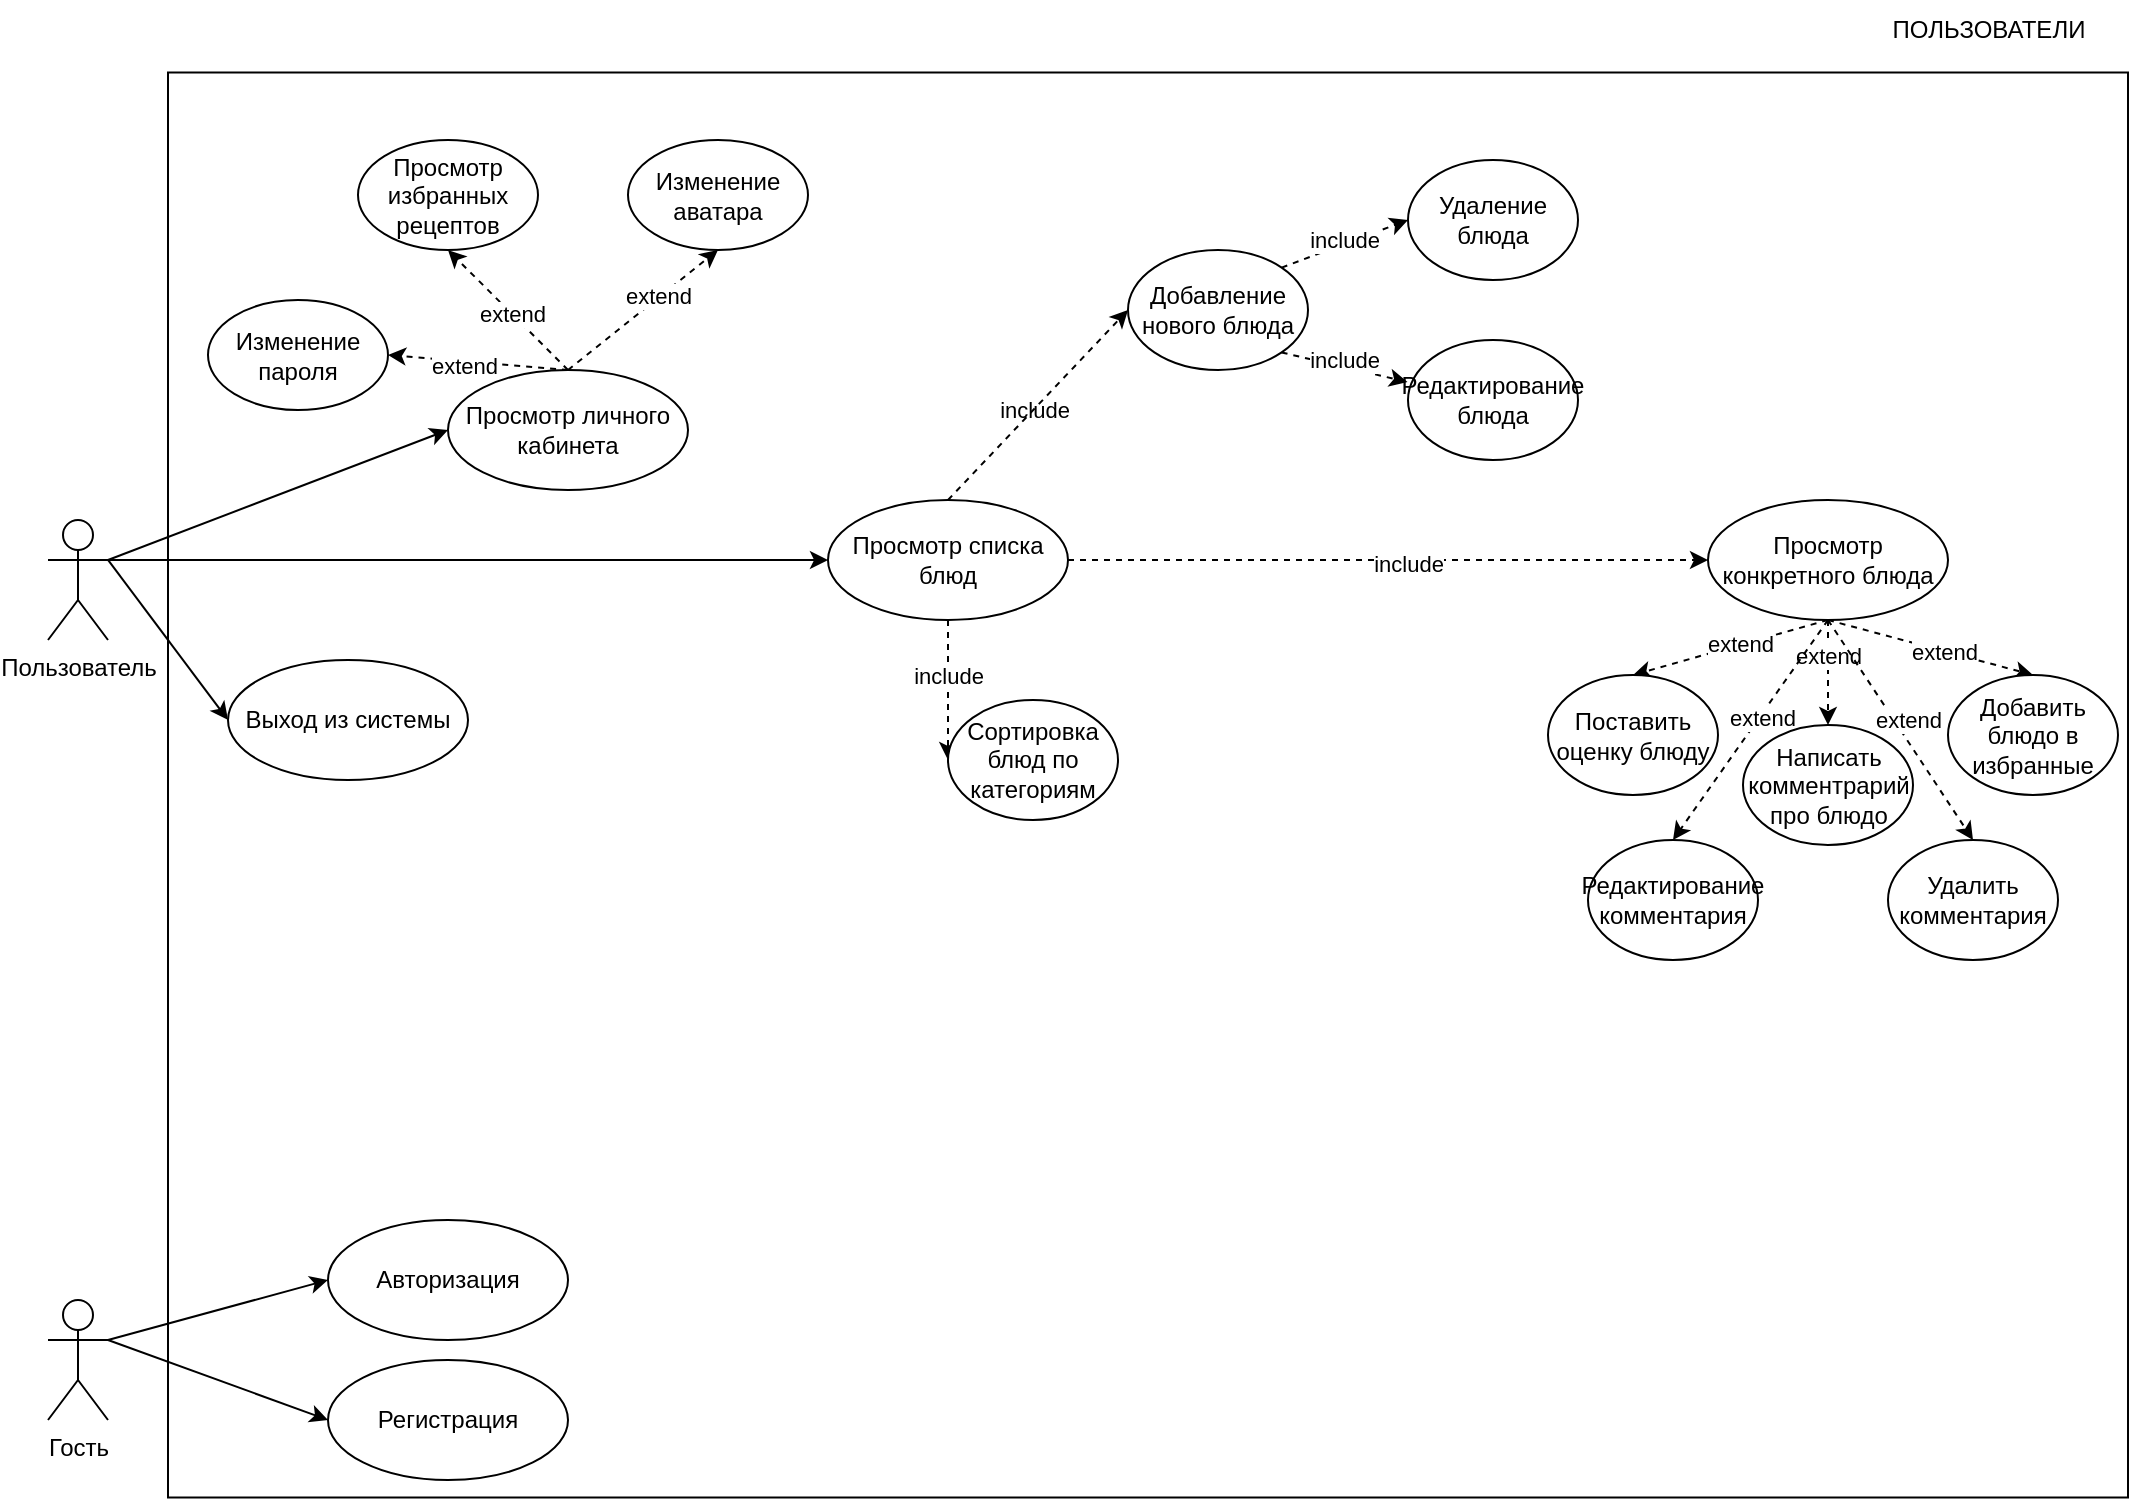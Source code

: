 <mxfile version="27.0.9" pages="2">
  <diagram name="Прецеденты пользователя" id="re1nRxP90rJ7u1Y5CQ_o">
    <mxGraphModel dx="2505" dy="999" grid="1" gridSize="10" guides="1" tooltips="1" connect="1" arrows="1" fold="1" page="1" pageScale="1" pageWidth="827" pageHeight="1169" math="0" shadow="0">
      <root>
        <mxCell id="0" />
        <mxCell id="1" parent="0" />
        <mxCell id="fDRmnm-y9Q6zeyKBA0U0-66" value="" style="rounded=0;whiteSpace=wrap;html=1;" parent="1" vertex="1">
          <mxGeometry x="-10" y="406.25" width="980" height="712.5" as="geometry" />
        </mxCell>
        <mxCell id="fDRmnm-y9Q6zeyKBA0U0-10" style="rounded=0;orthogonalLoop=1;jettySize=auto;html=1;exitX=1;exitY=0.333;exitDx=0;exitDy=0;exitPerimeter=0;entryX=0;entryY=0.5;entryDx=0;entryDy=0;" parent="1" source="fDRmnm-y9Q6zeyKBA0U0-3" target="fDRmnm-y9Q6zeyKBA0U0-9" edge="1">
          <mxGeometry relative="1" as="geometry" />
        </mxCell>
        <mxCell id="fDRmnm-y9Q6zeyKBA0U0-12" style="rounded=0;orthogonalLoop=1;jettySize=auto;html=1;exitX=1;exitY=0.333;exitDx=0;exitDy=0;exitPerimeter=0;entryX=0;entryY=0.5;entryDx=0;entryDy=0;" parent="1" source="fDRmnm-y9Q6zeyKBA0U0-3" target="fDRmnm-y9Q6zeyKBA0U0-11" edge="1">
          <mxGeometry relative="1" as="geometry" />
        </mxCell>
        <mxCell id="fDRmnm-y9Q6zeyKBA0U0-42" style="rounded=0;orthogonalLoop=1;jettySize=auto;html=1;exitX=1;exitY=0.333;exitDx=0;exitDy=0;exitPerimeter=0;entryX=0;entryY=0.5;entryDx=0;entryDy=0;" parent="1" source="fDRmnm-y9Q6zeyKBA0U0-3" target="fDRmnm-y9Q6zeyKBA0U0-41" edge="1">
          <mxGeometry relative="1" as="geometry" />
        </mxCell>
        <mxCell id="fDRmnm-y9Q6zeyKBA0U0-3" value="Пользователь" style="shape=umlActor;verticalLabelPosition=bottom;verticalAlign=top;html=1;outlineConnect=0;" parent="1" vertex="1">
          <mxGeometry x="-70" y="630" width="30" height="60" as="geometry" />
        </mxCell>
        <mxCell id="fDRmnm-y9Q6zeyKBA0U0-6" style="rounded=0;orthogonalLoop=1;jettySize=auto;html=1;exitX=1;exitY=0.333;exitDx=0;exitDy=0;exitPerimeter=0;entryX=0;entryY=0.5;entryDx=0;entryDy=0;" parent="1" source="fDRmnm-y9Q6zeyKBA0U0-4" target="fDRmnm-y9Q6zeyKBA0U0-5" edge="1">
          <mxGeometry relative="1" as="geometry" />
        </mxCell>
        <mxCell id="fDRmnm-y9Q6zeyKBA0U0-8" style="rounded=0;orthogonalLoop=1;jettySize=auto;html=1;exitX=1;exitY=0.333;exitDx=0;exitDy=0;exitPerimeter=0;entryX=0;entryY=0.5;entryDx=0;entryDy=0;" parent="1" source="fDRmnm-y9Q6zeyKBA0U0-4" target="fDRmnm-y9Q6zeyKBA0U0-7" edge="1">
          <mxGeometry relative="1" as="geometry" />
        </mxCell>
        <mxCell id="fDRmnm-y9Q6zeyKBA0U0-4" value="Гость" style="shape=umlActor;verticalLabelPosition=bottom;verticalAlign=top;html=1;outlineConnect=0;" parent="1" vertex="1">
          <mxGeometry x="-70" y="1020" width="30" height="60" as="geometry" />
        </mxCell>
        <mxCell id="fDRmnm-y9Q6zeyKBA0U0-5" value="Авторизация" style="ellipse;whiteSpace=wrap;html=1;" parent="1" vertex="1">
          <mxGeometry x="70" y="980" width="120" height="60" as="geometry" />
        </mxCell>
        <mxCell id="fDRmnm-y9Q6zeyKBA0U0-7" value="Регистрация" style="ellipse;whiteSpace=wrap;html=1;" parent="1" vertex="1">
          <mxGeometry x="70" y="1050" width="120" height="60" as="geometry" />
        </mxCell>
        <mxCell id="fDRmnm-y9Q6zeyKBA0U0-9" value="Выход из системы" style="ellipse;whiteSpace=wrap;html=1;" parent="1" vertex="1">
          <mxGeometry x="20" y="700" width="120" height="60" as="geometry" />
        </mxCell>
        <mxCell id="fDRmnm-y9Q6zeyKBA0U0-31" style="rounded=0;orthogonalLoop=1;jettySize=auto;html=1;exitX=1;exitY=0.5;exitDx=0;exitDy=0;entryX=0;entryY=0.5;entryDx=0;entryDy=0;dashed=1;" parent="1" source="fDRmnm-y9Q6zeyKBA0U0-11" target="fDRmnm-y9Q6zeyKBA0U0-30" edge="1">
          <mxGeometry relative="1" as="geometry" />
        </mxCell>
        <mxCell id="fDRmnm-y9Q6zeyKBA0U0-40" style="rounded=0;orthogonalLoop=1;jettySize=auto;html=1;exitX=0.5;exitY=1;exitDx=0;exitDy=0;entryX=0;entryY=0.5;entryDx=0;entryDy=0;dashed=1;" parent="1" source="fDRmnm-y9Q6zeyKBA0U0-11" target="fDRmnm-y9Q6zeyKBA0U0-13" edge="1">
          <mxGeometry relative="1" as="geometry" />
        </mxCell>
        <mxCell id="fDRmnm-y9Q6zeyKBA0U0-55" value="include" style="edgeLabel;html=1;align=center;verticalAlign=middle;resizable=0;points=[];" parent="fDRmnm-y9Q6zeyKBA0U0-40" vertex="1" connectable="0">
          <mxGeometry x="0.311" y="3" relative="1" as="geometry">
            <mxPoint x="40" y="-151" as="offset" />
          </mxGeometry>
        </mxCell>
        <mxCell id="wbGmx0aWZ7Rfm-OfUMff-2" style="rounded=0;orthogonalLoop=1;jettySize=auto;html=1;exitX=0.5;exitY=0;exitDx=0;exitDy=0;entryX=0;entryY=0.5;entryDx=0;entryDy=0;dashed=1;" edge="1" parent="1" source="fDRmnm-y9Q6zeyKBA0U0-11" target="wbGmx0aWZ7Rfm-OfUMff-1">
          <mxGeometry relative="1" as="geometry" />
        </mxCell>
        <mxCell id="fDRmnm-y9Q6zeyKBA0U0-11" value="Просмотр списка блюд" style="ellipse;whiteSpace=wrap;html=1;" parent="1" vertex="1">
          <mxGeometry x="320" y="620" width="120" height="60" as="geometry" />
        </mxCell>
        <mxCell id="fDRmnm-y9Q6zeyKBA0U0-13" value="Сортировка блюд по категориям" style="ellipse;whiteSpace=wrap;html=1;" parent="1" vertex="1">
          <mxGeometry x="380" y="720" width="85" height="60" as="geometry" />
        </mxCell>
        <mxCell id="fDRmnm-y9Q6zeyKBA0U0-37" style="rounded=0;orthogonalLoop=1;jettySize=auto;html=1;exitX=0.5;exitY=1;exitDx=0;exitDy=0;entryX=0.5;entryY=0;entryDx=0;entryDy=0;dashed=1;" parent="1" source="fDRmnm-y9Q6zeyKBA0U0-30" target="fDRmnm-y9Q6zeyKBA0U0-33" edge="1">
          <mxGeometry relative="1" as="geometry" />
        </mxCell>
        <mxCell id="fDRmnm-y9Q6zeyKBA0U0-60" value="extend" style="edgeLabel;html=1;align=center;verticalAlign=middle;resizable=0;points=[];" parent="fDRmnm-y9Q6zeyKBA0U0-37" vertex="1" connectable="0">
          <mxGeometry x="-0.081" y="-1" relative="1" as="geometry">
            <mxPoint x="1" as="offset" />
          </mxGeometry>
        </mxCell>
        <mxCell id="fDRmnm-y9Q6zeyKBA0U0-38" style="rounded=0;orthogonalLoop=1;jettySize=auto;html=1;exitX=0.5;exitY=1;exitDx=0;exitDy=0;entryX=0.5;entryY=0;entryDx=0;entryDy=0;dashed=1;" parent="1" source="fDRmnm-y9Q6zeyKBA0U0-30" target="fDRmnm-y9Q6zeyKBA0U0-34" edge="1">
          <mxGeometry relative="1" as="geometry" />
        </mxCell>
        <mxCell id="fDRmnm-y9Q6zeyKBA0U0-61" value="extend" style="edgeLabel;html=1;align=center;verticalAlign=middle;resizable=0;points=[];" parent="fDRmnm-y9Q6zeyKBA0U0-38" vertex="1" connectable="0">
          <mxGeometry x="-0.314" relative="1" as="geometry">
            <mxPoint as="offset" />
          </mxGeometry>
        </mxCell>
        <mxCell id="fDRmnm-y9Q6zeyKBA0U0-39" style="rounded=0;orthogonalLoop=1;jettySize=auto;html=1;exitX=0.5;exitY=1;exitDx=0;exitDy=0;entryX=0.5;entryY=0;entryDx=0;entryDy=0;dashed=1;" parent="1" source="fDRmnm-y9Q6zeyKBA0U0-30" target="fDRmnm-y9Q6zeyKBA0U0-32" edge="1">
          <mxGeometry relative="1" as="geometry" />
        </mxCell>
        <mxCell id="fDRmnm-y9Q6zeyKBA0U0-62" value="extend" style="edgeLabel;html=1;align=center;verticalAlign=middle;resizable=0;points=[];" parent="fDRmnm-y9Q6zeyKBA0U0-39" vertex="1" connectable="0">
          <mxGeometry x="0.134" relative="1" as="geometry">
            <mxPoint as="offset" />
          </mxGeometry>
        </mxCell>
        <mxCell id="qf0OLgBO5liZGJmb34XU-2" style="rounded=0;orthogonalLoop=1;jettySize=auto;html=1;exitX=0.5;exitY=1;exitDx=0;exitDy=0;entryX=0.5;entryY=0;entryDx=0;entryDy=0;dashed=1;" parent="1" source="fDRmnm-y9Q6zeyKBA0U0-30" target="qf0OLgBO5liZGJmb34XU-1" edge="1">
          <mxGeometry relative="1" as="geometry" />
        </mxCell>
        <mxCell id="qf0OLgBO5liZGJmb34XU-3" value="extend" style="edgeLabel;html=1;align=center;verticalAlign=middle;resizable=0;points=[];" parent="qf0OLgBO5liZGJmb34XU-2" vertex="1" connectable="0">
          <mxGeometry x="-0.114" relative="1" as="geometry">
            <mxPoint x="1" as="offset" />
          </mxGeometry>
        </mxCell>
        <mxCell id="y0bxFs7-pjMrFayFaZfd-2" style="rounded=0;orthogonalLoop=1;jettySize=auto;html=1;exitX=0.5;exitY=1;exitDx=0;exitDy=0;entryX=0.5;entryY=0;entryDx=0;entryDy=0;dashed=1;" edge="1" parent="1" source="fDRmnm-y9Q6zeyKBA0U0-30" target="y0bxFs7-pjMrFayFaZfd-1">
          <mxGeometry relative="1" as="geometry" />
        </mxCell>
        <mxCell id="fDRmnm-y9Q6zeyKBA0U0-30" value="Просмотр конкретного блюда" style="ellipse;whiteSpace=wrap;html=1;" parent="1" vertex="1">
          <mxGeometry x="760" y="620" width="120" height="60" as="geometry" />
        </mxCell>
        <mxCell id="fDRmnm-y9Q6zeyKBA0U0-32" value="Добавить блюдо в избранные" style="ellipse;whiteSpace=wrap;html=1;" parent="1" vertex="1">
          <mxGeometry x="880" y="707.5" width="85" height="60" as="geometry" />
        </mxCell>
        <mxCell id="fDRmnm-y9Q6zeyKBA0U0-33" value="Поставить оценку блюду" style="ellipse;whiteSpace=wrap;html=1;" parent="1" vertex="1">
          <mxGeometry x="680" y="707.5" width="85" height="60" as="geometry" />
        </mxCell>
        <mxCell id="fDRmnm-y9Q6zeyKBA0U0-34" value="Написать комментрарий про блюдо" style="ellipse;whiteSpace=wrap;html=1;" parent="1" vertex="1">
          <mxGeometry x="777.5" y="732.5" width="85" height="60" as="geometry" />
        </mxCell>
        <mxCell id="fDRmnm-y9Q6zeyKBA0U0-49" style="rounded=0;orthogonalLoop=1;jettySize=auto;html=1;exitX=0.5;exitY=0;exitDx=0;exitDy=0;entryX=1;entryY=0.5;entryDx=0;entryDy=0;dashed=1;" parent="1" source="fDRmnm-y9Q6zeyKBA0U0-41" target="fDRmnm-y9Q6zeyKBA0U0-43" edge="1">
          <mxGeometry relative="1" as="geometry" />
        </mxCell>
        <mxCell id="fDRmnm-y9Q6zeyKBA0U0-63" value="extend" style="edgeLabel;html=1;align=center;verticalAlign=middle;resizable=0;points=[];" parent="fDRmnm-y9Q6zeyKBA0U0-49" vertex="1" connectable="0">
          <mxGeometry x="0.147" y="2" relative="1" as="geometry">
            <mxPoint as="offset" />
          </mxGeometry>
        </mxCell>
        <mxCell id="fDRmnm-y9Q6zeyKBA0U0-50" style="rounded=0;orthogonalLoop=1;jettySize=auto;html=1;exitX=0.5;exitY=0;exitDx=0;exitDy=0;entryX=0.5;entryY=1;entryDx=0;entryDy=0;dashed=1;" parent="1" source="fDRmnm-y9Q6zeyKBA0U0-41" target="fDRmnm-y9Q6zeyKBA0U0-45" edge="1">
          <mxGeometry relative="1" as="geometry" />
        </mxCell>
        <mxCell id="fDRmnm-y9Q6zeyKBA0U0-64" value="extend" style="edgeLabel;html=1;align=center;verticalAlign=middle;resizable=0;points=[];" parent="fDRmnm-y9Q6zeyKBA0U0-50" vertex="1" connectable="0">
          <mxGeometry x="-0.067" relative="1" as="geometry">
            <mxPoint as="offset" />
          </mxGeometry>
        </mxCell>
        <mxCell id="_atsGPuR2nc_z1x1gFDq-2" style="rounded=0;orthogonalLoop=1;jettySize=auto;html=1;exitX=0.5;exitY=0;exitDx=0;exitDy=0;entryX=0.5;entryY=1;entryDx=0;entryDy=0;dashed=1;" parent="1" source="fDRmnm-y9Q6zeyKBA0U0-41" target="_atsGPuR2nc_z1x1gFDq-1" edge="1">
          <mxGeometry relative="1" as="geometry" />
        </mxCell>
        <mxCell id="_atsGPuR2nc_z1x1gFDq-3" value="extend" style="edgeLabel;html=1;align=center;verticalAlign=middle;resizable=0;points=[];" parent="_atsGPuR2nc_z1x1gFDq-2" vertex="1" connectable="0">
          <mxGeometry x="0.197" y="1" relative="1" as="geometry">
            <mxPoint y="-1" as="offset" />
          </mxGeometry>
        </mxCell>
        <mxCell id="fDRmnm-y9Q6zeyKBA0U0-41" value="Просмотр личного кабинета" style="ellipse;whiteSpace=wrap;html=1;" parent="1" vertex="1">
          <mxGeometry x="130" y="555" width="120" height="60" as="geometry" />
        </mxCell>
        <mxCell id="fDRmnm-y9Q6zeyKBA0U0-43" value="Изменение пароля" style="ellipse;whiteSpace=wrap;html=1;" parent="1" vertex="1">
          <mxGeometry x="10" y="520" width="90" height="55" as="geometry" />
        </mxCell>
        <mxCell id="fDRmnm-y9Q6zeyKBA0U0-45" value="Просмотр избранных рецептов" style="ellipse;whiteSpace=wrap;html=1;" parent="1" vertex="1">
          <mxGeometry x="85" y="440" width="90" height="55" as="geometry" />
        </mxCell>
        <mxCell id="fDRmnm-y9Q6zeyKBA0U0-59" value="include" style="edgeLabel;html=1;align=center;verticalAlign=middle;resizable=0;points=[];" parent="1" vertex="1" connectable="0">
          <mxGeometry x="380.004" y="679.999" as="geometry">
            <mxPoint x="230" y="-28" as="offset" />
          </mxGeometry>
        </mxCell>
        <mxCell id="_atsGPuR2nc_z1x1gFDq-1" value="Изменение аватара" style="ellipse;whiteSpace=wrap;html=1;" parent="1" vertex="1">
          <mxGeometry x="220" y="440" width="90" height="55" as="geometry" />
        </mxCell>
        <mxCell id="qf0OLgBO5liZGJmb34XU-1" value="Редактирование комментария" style="ellipse;whiteSpace=wrap;html=1;" parent="1" vertex="1">
          <mxGeometry x="700" y="790" width="85" height="60" as="geometry" />
        </mxCell>
        <mxCell id="y0bxFs7-pjMrFayFaZfd-1" value="Удалить комментария" style="ellipse;whiteSpace=wrap;html=1;" vertex="1" parent="1">
          <mxGeometry x="850" y="790" width="85" height="60" as="geometry" />
        </mxCell>
        <mxCell id="y0bxFs7-pjMrFayFaZfd-3" value="extend" style="edgeLabel;html=1;align=center;verticalAlign=middle;resizable=0;points=[];" vertex="1" connectable="0" parent="1">
          <mxGeometry x="860" y="730" as="geometry" />
        </mxCell>
        <mxCell id="wbGmx0aWZ7Rfm-OfUMff-6" style="rounded=0;orthogonalLoop=1;jettySize=auto;html=1;exitX=1;exitY=0;exitDx=0;exitDy=0;entryX=0;entryY=0.5;entryDx=0;entryDy=0;dashed=1;" edge="1" parent="1" source="wbGmx0aWZ7Rfm-OfUMff-1" target="wbGmx0aWZ7Rfm-OfUMff-4">
          <mxGeometry relative="1" as="geometry" />
        </mxCell>
        <mxCell id="wbGmx0aWZ7Rfm-OfUMff-1" value="Добавление нового блюда" style="ellipse;whiteSpace=wrap;html=1;" vertex="1" parent="1">
          <mxGeometry x="470" y="495" width="90" height="60" as="geometry" />
        </mxCell>
        <mxCell id="wbGmx0aWZ7Rfm-OfUMff-3" value="include" style="edgeLabel;html=1;align=center;verticalAlign=middle;resizable=0;points=[];" vertex="1" connectable="0" parent="1">
          <mxGeometry x="380" y="707.5" as="geometry" />
        </mxCell>
        <mxCell id="wbGmx0aWZ7Rfm-OfUMff-4" value="Удаление блюда" style="ellipse;whiteSpace=wrap;html=1;" vertex="1" parent="1">
          <mxGeometry x="610" y="450" width="85" height="60" as="geometry" />
        </mxCell>
        <mxCell id="wbGmx0aWZ7Rfm-OfUMff-5" value="Редактирование блюда" style="ellipse;whiteSpace=wrap;html=1;" vertex="1" parent="1">
          <mxGeometry x="610" y="540" width="85" height="60" as="geometry" />
        </mxCell>
        <mxCell id="wbGmx0aWZ7Rfm-OfUMff-7" style="rounded=0;orthogonalLoop=1;jettySize=auto;html=1;exitX=1;exitY=1;exitDx=0;exitDy=0;entryX=-0.003;entryY=0.35;entryDx=0;entryDy=0;entryPerimeter=0;dashed=1;" edge="1" parent="1" source="wbGmx0aWZ7Rfm-OfUMff-1" target="wbGmx0aWZ7Rfm-OfUMff-5">
          <mxGeometry relative="1" as="geometry" />
        </mxCell>
        <mxCell id="wbGmx0aWZ7Rfm-OfUMff-8" value="include" style="edgeLabel;html=1;align=center;verticalAlign=middle;resizable=0;points=[];" vertex="1" connectable="0" parent="1">
          <mxGeometry x="480" y="570" as="geometry">
            <mxPoint x="98" y="-80" as="offset" />
          </mxGeometry>
        </mxCell>
        <mxCell id="wbGmx0aWZ7Rfm-OfUMff-9" value="include" style="edgeLabel;html=1;align=center;verticalAlign=middle;resizable=0;points=[];" vertex="1" connectable="0" parent="1">
          <mxGeometry x="480" y="630" as="geometry">
            <mxPoint x="98" y="-80" as="offset" />
          </mxGeometry>
        </mxCell>
        <mxCell id="0XdtmdPql1jK1-tQPz5y-1" value="ПОЛЬЗОВАТЕЛИ" style="text;html=1;align=center;verticalAlign=middle;resizable=0;points=[];autosize=1;strokeColor=none;fillColor=none;" vertex="1" parent="1">
          <mxGeometry x="840" y="370" width="120" height="30" as="geometry" />
        </mxCell>
      </root>
    </mxGraphModel>
  </diagram>
  <diagram id="bWKWxZeaeVkWwiYkJfdL" name="Прецеденты администратора">
    <mxGraphModel dx="1642" dy="485" grid="1" gridSize="10" guides="1" tooltips="1" connect="1" arrows="1" fold="1" page="1" pageScale="1" pageWidth="827" pageHeight="1169" math="0" shadow="0">
      <root>
        <mxCell id="0" />
        <mxCell id="1" parent="0" />
        <mxCell id="ukTVeLG-s8-SK_x8Xt_x-1" value="" style="rounded=0;whiteSpace=wrap;html=1;" parent="1" vertex="1">
          <mxGeometry y="430" width="980" height="712.5" as="geometry" />
        </mxCell>
        <mxCell id="ukTVeLG-s8-SK_x8Xt_x-2" style="rounded=0;orthogonalLoop=1;jettySize=auto;html=1;exitX=1;exitY=0.333;exitDx=0;exitDy=0;exitPerimeter=0;entryX=0;entryY=0.5;entryDx=0;entryDy=0;" parent="1" source="ukTVeLG-s8-SK_x8Xt_x-5" target="ukTVeLG-s8-SK_x8Xt_x-11" edge="1">
          <mxGeometry relative="1" as="geometry" />
        </mxCell>
        <mxCell id="ukTVeLG-s8-SK_x8Xt_x-3" style="rounded=0;orthogonalLoop=1;jettySize=auto;html=1;exitX=1;exitY=0.333;exitDx=0;exitDy=0;exitPerimeter=0;entryX=0;entryY=0.5;entryDx=0;entryDy=0;" parent="1" source="ukTVeLG-s8-SK_x8Xt_x-5" target="ukTVeLG-s8-SK_x8Xt_x-18" edge="1">
          <mxGeometry relative="1" as="geometry" />
        </mxCell>
        <mxCell id="ukTVeLG-s8-SK_x8Xt_x-4" style="rounded=0;orthogonalLoop=1;jettySize=auto;html=1;exitX=1;exitY=0.333;exitDx=0;exitDy=0;exitPerimeter=0;entryX=0;entryY=0.5;entryDx=0;entryDy=0;" parent="1" source="ukTVeLG-s8-SK_x8Xt_x-5" target="ukTVeLG-s8-SK_x8Xt_x-39" edge="1">
          <mxGeometry relative="1" as="geometry" />
        </mxCell>
        <mxCell id="9bjjeBhsh46Pl4iB4jyF-14" style="rounded=0;orthogonalLoop=1;jettySize=auto;html=1;exitX=1;exitY=0.333;exitDx=0;exitDy=0;exitPerimeter=0;entryX=0;entryY=0.5;entryDx=0;entryDy=0;" edge="1" parent="1" source="ukTVeLG-s8-SK_x8Xt_x-5" target="9bjjeBhsh46Pl4iB4jyF-11">
          <mxGeometry relative="1" as="geometry" />
        </mxCell>
        <mxCell id="9bjjeBhsh46Pl4iB4jyF-20" style="rounded=0;orthogonalLoop=1;jettySize=auto;html=1;exitX=1;exitY=0.333;exitDx=0;exitDy=0;exitPerimeter=0;entryX=0;entryY=0.5;entryDx=0;entryDy=0;" edge="1" parent="1" source="ukTVeLG-s8-SK_x8Xt_x-5" target="9bjjeBhsh46Pl4iB4jyF-19">
          <mxGeometry relative="1" as="geometry" />
        </mxCell>
        <mxCell id="ukTVeLG-s8-SK_x8Xt_x-5" value="Администратор" style="shape=umlActor;verticalLabelPosition=bottom;verticalAlign=top;html=1;outlineConnect=0;" parent="1" vertex="1">
          <mxGeometry x="-70" y="630" width="30" height="60" as="geometry" />
        </mxCell>
        <mxCell id="ukTVeLG-s8-SK_x8Xt_x-6" style="rounded=0;orthogonalLoop=1;jettySize=auto;html=1;exitX=1;exitY=0.333;exitDx=0;exitDy=0;exitPerimeter=0;entryX=0;entryY=0.5;entryDx=0;entryDy=0;" parent="1" source="ukTVeLG-s8-SK_x8Xt_x-8" target="ukTVeLG-s8-SK_x8Xt_x-9" edge="1">
          <mxGeometry relative="1" as="geometry" />
        </mxCell>
        <mxCell id="ukTVeLG-s8-SK_x8Xt_x-7" style="rounded=0;orthogonalLoop=1;jettySize=auto;html=1;exitX=1;exitY=0.333;exitDx=0;exitDy=0;exitPerimeter=0;entryX=0;entryY=0.5;entryDx=0;entryDy=0;" parent="1" source="ukTVeLG-s8-SK_x8Xt_x-8" target="ukTVeLG-s8-SK_x8Xt_x-10" edge="1">
          <mxGeometry relative="1" as="geometry" />
        </mxCell>
        <mxCell id="ukTVeLG-s8-SK_x8Xt_x-8" value="Гость" style="shape=umlActor;verticalLabelPosition=bottom;verticalAlign=top;html=1;outlineConnect=0;" parent="1" vertex="1">
          <mxGeometry x="-70" y="1020" width="30" height="60" as="geometry" />
        </mxCell>
        <mxCell id="ukTVeLG-s8-SK_x8Xt_x-9" value="Авторизация" style="ellipse;whiteSpace=wrap;html=1;" parent="1" vertex="1">
          <mxGeometry x="70" y="980" width="120" height="60" as="geometry" />
        </mxCell>
        <mxCell id="ukTVeLG-s8-SK_x8Xt_x-10" value="Регистрация" style="ellipse;whiteSpace=wrap;html=1;" parent="1" vertex="1">
          <mxGeometry x="70" y="1050" width="120" height="60" as="geometry" />
        </mxCell>
        <mxCell id="ukTVeLG-s8-SK_x8Xt_x-11" value="Выход из системы" style="ellipse;whiteSpace=wrap;html=1;" parent="1" vertex="1">
          <mxGeometry x="85" y="672.5" width="120" height="60" as="geometry" />
        </mxCell>
        <mxCell id="ukTVeLG-s8-SK_x8Xt_x-15" style="rounded=0;orthogonalLoop=1;jettySize=auto;html=1;exitX=1;exitY=0.5;exitDx=0;exitDy=0;entryX=0;entryY=0.5;entryDx=0;entryDy=0;dashed=1;" parent="1" source="ukTVeLG-s8-SK_x8Xt_x-18" target="ukTVeLG-s8-SK_x8Xt_x-29" edge="1">
          <mxGeometry relative="1" as="geometry" />
        </mxCell>
        <mxCell id="ukTVeLG-s8-SK_x8Xt_x-16" style="rounded=0;orthogonalLoop=1;jettySize=auto;html=1;exitX=0.5;exitY=1;exitDx=0;exitDy=0;entryX=0;entryY=0.5;entryDx=0;entryDy=0;dashed=1;" parent="1" source="ukTVeLG-s8-SK_x8Xt_x-18" target="ukTVeLG-s8-SK_x8Xt_x-19" edge="1">
          <mxGeometry relative="1" as="geometry" />
        </mxCell>
        <mxCell id="ukTVeLG-s8-SK_x8Xt_x-17" value="include" style="edgeLabel;html=1;align=center;verticalAlign=middle;resizable=0;points=[];" parent="ukTVeLG-s8-SK_x8Xt_x-16" vertex="1" connectable="0">
          <mxGeometry x="0.311" y="3" relative="1" as="geometry">
            <mxPoint x="-13" y="1" as="offset" />
          </mxGeometry>
        </mxCell>
        <mxCell id="0CnE8NHEOnKnvJqKXn1Y-3" style="rounded=0;orthogonalLoop=1;jettySize=auto;html=1;exitX=0.5;exitY=1;exitDx=0;exitDy=0;entryX=1;entryY=0;entryDx=0;entryDy=0;dashed=1;" parent="1" source="ukTVeLG-s8-SK_x8Xt_x-18" target="cSh2i6EOePdRINJd4o30-1" edge="1">
          <mxGeometry relative="1" as="geometry" />
        </mxCell>
        <mxCell id="0CnE8NHEOnKnvJqKXn1Y-5" style="rounded=0;orthogonalLoop=1;jettySize=auto;html=1;exitX=0.5;exitY=1;exitDx=0;exitDy=0;entryX=0;entryY=0;entryDx=0;entryDy=0;dashed=1;" parent="1" source="ukTVeLG-s8-SK_x8Xt_x-18" target="0CnE8NHEOnKnvJqKXn1Y-2" edge="1">
          <mxGeometry relative="1" as="geometry" />
        </mxCell>
        <mxCell id="ukTVeLG-s8-SK_x8Xt_x-18" value="Просмотр списка блюд" style="ellipse;whiteSpace=wrap;html=1;" parent="1" vertex="1">
          <mxGeometry x="320" y="620" width="120" height="60" as="geometry" />
        </mxCell>
        <mxCell id="ukTVeLG-s8-SK_x8Xt_x-19" value="Сортировка блюд по продуктам" style="ellipse;whiteSpace=wrap;html=1;" parent="1" vertex="1">
          <mxGeometry x="480" y="720" width="85" height="60" as="geometry" />
        </mxCell>
        <mxCell id="ukTVeLG-s8-SK_x8Xt_x-23" style="rounded=0;orthogonalLoop=1;jettySize=auto;html=1;exitX=0.5;exitY=1;exitDx=0;exitDy=0;entryX=0.5;entryY=0;entryDx=0;entryDy=0;dashed=1;" parent="1" source="ukTVeLG-s8-SK_x8Xt_x-29" target="ukTVeLG-s8-SK_x8Xt_x-31" edge="1">
          <mxGeometry relative="1" as="geometry" />
        </mxCell>
        <mxCell id="ukTVeLG-s8-SK_x8Xt_x-24" value="extend" style="edgeLabel;html=1;align=center;verticalAlign=middle;resizable=0;points=[];" parent="ukTVeLG-s8-SK_x8Xt_x-23" vertex="1" connectable="0">
          <mxGeometry x="-0.081" y="-1" relative="1" as="geometry">
            <mxPoint x="1" as="offset" />
          </mxGeometry>
        </mxCell>
        <mxCell id="ukTVeLG-s8-SK_x8Xt_x-25" style="rounded=0;orthogonalLoop=1;jettySize=auto;html=1;exitX=0.5;exitY=1;exitDx=0;exitDy=0;entryX=0.5;entryY=0;entryDx=0;entryDy=0;dashed=1;" parent="1" source="ukTVeLG-s8-SK_x8Xt_x-29" target="ukTVeLG-s8-SK_x8Xt_x-32" edge="1">
          <mxGeometry relative="1" as="geometry" />
        </mxCell>
        <mxCell id="ukTVeLG-s8-SK_x8Xt_x-26" value="extend" style="edgeLabel;html=1;align=center;verticalAlign=middle;resizable=0;points=[];" parent="ukTVeLG-s8-SK_x8Xt_x-25" vertex="1" connectable="0">
          <mxGeometry x="-0.314" relative="1" as="geometry">
            <mxPoint as="offset" />
          </mxGeometry>
        </mxCell>
        <mxCell id="ukTVeLG-s8-SK_x8Xt_x-27" style="rounded=0;orthogonalLoop=1;jettySize=auto;html=1;exitX=0.5;exitY=1;exitDx=0;exitDy=0;entryX=0.5;entryY=0;entryDx=0;entryDy=0;dashed=1;" parent="1" source="ukTVeLG-s8-SK_x8Xt_x-29" target="ukTVeLG-s8-SK_x8Xt_x-30" edge="1">
          <mxGeometry relative="1" as="geometry" />
        </mxCell>
        <mxCell id="ukTVeLG-s8-SK_x8Xt_x-28" value="extend" style="edgeLabel;html=1;align=center;verticalAlign=middle;resizable=0;points=[];" parent="ukTVeLG-s8-SK_x8Xt_x-27" vertex="1" connectable="0">
          <mxGeometry x="0.134" relative="1" as="geometry">
            <mxPoint as="offset" />
          </mxGeometry>
        </mxCell>
        <mxCell id="0CnE8NHEOnKnvJqKXn1Y-10" style="rounded=0;orthogonalLoop=1;jettySize=auto;html=1;exitX=0.5;exitY=1;exitDx=0;exitDy=0;entryX=0;entryY=0;entryDx=0;entryDy=0;dashed=1;" parent="1" source="ukTVeLG-s8-SK_x8Xt_x-29" target="0CnE8NHEOnKnvJqKXn1Y-9" edge="1">
          <mxGeometry relative="1" as="geometry" />
        </mxCell>
        <mxCell id="0CnE8NHEOnKnvJqKXn1Y-12" value="extend" style="edgeLabel;html=1;align=center;verticalAlign=middle;resizable=0;points=[];" parent="0CnE8NHEOnKnvJqKXn1Y-10" vertex="1" connectable="0">
          <mxGeometry x="-0.257" y="-1" relative="1" as="geometry">
            <mxPoint as="offset" />
          </mxGeometry>
        </mxCell>
        <mxCell id="ukTVeLG-s8-SK_x8Xt_x-29" value="Просмотр конкретного блюда" style="ellipse;whiteSpace=wrap;html=1;" parent="1" vertex="1">
          <mxGeometry x="760" y="620" width="120" height="60" as="geometry" />
        </mxCell>
        <mxCell id="ukTVeLG-s8-SK_x8Xt_x-30" value="Добавить блюдо в избранные" style="ellipse;whiteSpace=wrap;html=1;" parent="1" vertex="1">
          <mxGeometry x="880" y="707.5" width="85" height="60" as="geometry" />
        </mxCell>
        <mxCell id="ukTVeLG-s8-SK_x8Xt_x-31" value="Поставить оценку блюду" style="ellipse;whiteSpace=wrap;html=1;" parent="1" vertex="1">
          <mxGeometry x="680" y="707.5" width="85" height="60" as="geometry" />
        </mxCell>
        <mxCell id="ukTVeLG-s8-SK_x8Xt_x-32" value="Написать комментрарий про блюдо" style="ellipse;whiteSpace=wrap;html=1;" parent="1" vertex="1">
          <mxGeometry x="777.5" y="732.5" width="85" height="60" as="geometry" />
        </mxCell>
        <mxCell id="ukTVeLG-s8-SK_x8Xt_x-33" style="rounded=0;orthogonalLoop=1;jettySize=auto;html=1;exitX=0.5;exitY=0;exitDx=0;exitDy=0;entryX=1;entryY=0.5;entryDx=0;entryDy=0;dashed=1;" parent="1" source="ukTVeLG-s8-SK_x8Xt_x-39" target="ukTVeLG-s8-SK_x8Xt_x-40" edge="1">
          <mxGeometry relative="1" as="geometry" />
        </mxCell>
        <mxCell id="ukTVeLG-s8-SK_x8Xt_x-34" value="extend" style="edgeLabel;html=1;align=center;verticalAlign=middle;resizable=0;points=[];" parent="ukTVeLG-s8-SK_x8Xt_x-33" vertex="1" connectable="0">
          <mxGeometry x="0.147" y="2" relative="1" as="geometry">
            <mxPoint as="offset" />
          </mxGeometry>
        </mxCell>
        <mxCell id="ukTVeLG-s8-SK_x8Xt_x-35" style="rounded=0;orthogonalLoop=1;jettySize=auto;html=1;exitX=0.5;exitY=0;exitDx=0;exitDy=0;entryX=0.5;entryY=1;entryDx=0;entryDy=0;dashed=1;" parent="1" source="ukTVeLG-s8-SK_x8Xt_x-39" target="ukTVeLG-s8-SK_x8Xt_x-41" edge="1">
          <mxGeometry relative="1" as="geometry" />
        </mxCell>
        <mxCell id="ukTVeLG-s8-SK_x8Xt_x-36" value="extend" style="edgeLabel;html=1;align=center;verticalAlign=middle;resizable=0;points=[];" parent="ukTVeLG-s8-SK_x8Xt_x-35" vertex="1" connectable="0">
          <mxGeometry x="-0.067" relative="1" as="geometry">
            <mxPoint as="offset" />
          </mxGeometry>
        </mxCell>
        <mxCell id="_7p81GeKumPGrBjDfUr3-3" style="rounded=0;orthogonalLoop=1;jettySize=auto;html=1;exitX=0.5;exitY=0;exitDx=0;exitDy=0;entryX=0.5;entryY=1;entryDx=0;entryDy=0;dashed=1;" parent="1" source="ukTVeLG-s8-SK_x8Xt_x-39" target="_7p81GeKumPGrBjDfUr3-1" edge="1">
          <mxGeometry relative="1" as="geometry" />
        </mxCell>
        <mxCell id="_7p81GeKumPGrBjDfUr3-4" value="extend" style="edgeLabel;html=1;align=center;verticalAlign=middle;resizable=0;points=[];" parent="_7p81GeKumPGrBjDfUr3-3" vertex="1" connectable="0">
          <mxGeometry x="0.074" y="1" relative="1" as="geometry">
            <mxPoint as="offset" />
          </mxGeometry>
        </mxCell>
        <mxCell id="ukTVeLG-s8-SK_x8Xt_x-39" value="Просмотр личного кабинета" style="ellipse;whiteSpace=wrap;html=1;" parent="1" vertex="1">
          <mxGeometry x="130" y="555" width="120" height="60" as="geometry" />
        </mxCell>
        <mxCell id="ukTVeLG-s8-SK_x8Xt_x-40" value="Изменение пароля" style="ellipse;whiteSpace=wrap;html=1;" parent="1" vertex="1">
          <mxGeometry x="20" y="520" width="90" height="55" as="geometry" />
        </mxCell>
        <mxCell id="ukTVeLG-s8-SK_x8Xt_x-41" value="Просмотр избранных рецептов" style="ellipse;whiteSpace=wrap;html=1;" parent="1" vertex="1">
          <mxGeometry x="100" y="450" width="90" height="55" as="geometry" />
        </mxCell>
        <mxCell id="ukTVeLG-s8-SK_x8Xt_x-45" value="include" style="edgeLabel;html=1;align=center;verticalAlign=middle;resizable=0;points=[];" parent="1" vertex="1" connectable="0">
          <mxGeometry x="440.004" y="709.609" as="geometry">
            <mxPoint x="-109" y="-19" as="offset" />
          </mxGeometry>
        </mxCell>
        <mxCell id="ukTVeLG-s8-SK_x8Xt_x-46" value="include" style="edgeLabel;html=1;align=center;verticalAlign=middle;resizable=0;points=[];" parent="1" vertex="1" connectable="0">
          <mxGeometry x="380.004" y="679.999" as="geometry">
            <mxPoint x="230" y="-28" as="offset" />
          </mxGeometry>
        </mxCell>
        <mxCell id="cSh2i6EOePdRINJd4o30-1" value="Добавление нового блюда" style="ellipse;whiteSpace=wrap;html=1;" parent="1" vertex="1">
          <mxGeometry x="170" y="740" width="90" height="60" as="geometry" />
        </mxCell>
        <mxCell id="0CnE8NHEOnKnvJqKXn1Y-2" value="Удаление блюда" style="ellipse;whiteSpace=wrap;html=1;" parent="1" vertex="1">
          <mxGeometry x="340" y="750" width="90" height="60" as="geometry" />
        </mxCell>
        <mxCell id="0CnE8NHEOnKnvJqKXn1Y-9" value="Удаление комментария" style="ellipse;whiteSpace=wrap;html=1;" parent="1" vertex="1">
          <mxGeometry x="880" y="780" width="85" height="60" as="geometry" />
        </mxCell>
        <mxCell id="_7p81GeKumPGrBjDfUr3-1" value="Изменение аватара" style="ellipse;whiteSpace=wrap;html=1;" parent="1" vertex="1">
          <mxGeometry x="210" y="450" width="90" height="55" as="geometry" />
        </mxCell>
        <mxCell id="9bjjeBhsh46Pl4iB4jyF-1" value="include" style="edgeLabel;html=1;align=center;verticalAlign=middle;resizable=0;points=[];" vertex="1" connectable="0" parent="1">
          <mxGeometry x="423.0" y="575.002" as="geometry" />
        </mxCell>
        <mxCell id="9bjjeBhsh46Pl4iB4jyF-2" style="rounded=0;orthogonalLoop=1;jettySize=auto;html=1;exitX=0.5;exitY=0;exitDx=0;exitDy=0;entryX=0;entryY=0.5;entryDx=0;entryDy=0;dashed=1;" edge="1" parent="1" target="9bjjeBhsh46Pl4iB4jyF-3">
          <mxGeometry relative="1" as="geometry">
            <mxPoint x="380" y="620" as="sourcePoint" />
          </mxGeometry>
        </mxCell>
        <mxCell id="9bjjeBhsh46Pl4iB4jyF-7" style="rounded=0;orthogonalLoop=1;jettySize=auto;html=1;exitX=1;exitY=0;exitDx=0;exitDy=0;entryX=0;entryY=0.5;entryDx=0;entryDy=0;dashed=1;" edge="1" parent="1" source="9bjjeBhsh46Pl4iB4jyF-3" target="9bjjeBhsh46Pl4iB4jyF-4">
          <mxGeometry relative="1" as="geometry" />
        </mxCell>
        <mxCell id="9bjjeBhsh46Pl4iB4jyF-10" value="include" style="edgeLabel;html=1;align=center;verticalAlign=middle;resizable=0;points=[];" vertex="1" connectable="0" parent="9bjjeBhsh46Pl4iB4jyF-7">
          <mxGeometry x="-0.18" relative="1" as="geometry">
            <mxPoint as="offset" />
          </mxGeometry>
        </mxCell>
        <mxCell id="9bjjeBhsh46Pl4iB4jyF-8" style="rounded=0;orthogonalLoop=1;jettySize=auto;html=1;exitX=1;exitY=1;exitDx=0;exitDy=0;entryX=0;entryY=0.5;entryDx=0;entryDy=0;dashed=1;" edge="1" parent="1" source="9bjjeBhsh46Pl4iB4jyF-3" target="9bjjeBhsh46Pl4iB4jyF-5">
          <mxGeometry relative="1" as="geometry" />
        </mxCell>
        <mxCell id="9bjjeBhsh46Pl4iB4jyF-9" value="include" style="edgeLabel;html=1;align=center;verticalAlign=middle;resizable=0;points=[];" vertex="1" connectable="0" parent="9bjjeBhsh46Pl4iB4jyF-8">
          <mxGeometry x="-0.179" relative="1" as="geometry">
            <mxPoint as="offset" />
          </mxGeometry>
        </mxCell>
        <mxCell id="9bjjeBhsh46Pl4iB4jyF-3" value="Добавление нового блюда" style="ellipse;whiteSpace=wrap;html=1;" vertex="1" parent="1">
          <mxGeometry x="470" y="495" width="90" height="60" as="geometry" />
        </mxCell>
        <mxCell id="9bjjeBhsh46Pl4iB4jyF-4" value="Удаление блюда" style="ellipse;whiteSpace=wrap;html=1;" vertex="1" parent="1">
          <mxGeometry x="610" y="450" width="85" height="60" as="geometry" />
        </mxCell>
        <mxCell id="9bjjeBhsh46Pl4iB4jyF-5" value="Редактирование блюда" style="ellipse;whiteSpace=wrap;html=1;" vertex="1" parent="1">
          <mxGeometry x="610" y="540" width="85" height="60" as="geometry" />
        </mxCell>
        <mxCell id="9bjjeBhsh46Pl4iB4jyF-17" style="rounded=0;orthogonalLoop=1;jettySize=auto;html=1;exitX=1;exitY=0.5;exitDx=0;exitDy=0;entryX=0;entryY=0.5;entryDx=0;entryDy=0;dashed=1;" edge="1" parent="1" source="9bjjeBhsh46Pl4iB4jyF-11" target="9bjjeBhsh46Pl4iB4jyF-16">
          <mxGeometry relative="1" as="geometry" />
        </mxCell>
        <mxCell id="9bjjeBhsh46Pl4iB4jyF-18" value="include" style="edgeLabel;html=1;align=center;verticalAlign=middle;resizable=0;points=[];" vertex="1" connectable="0" parent="9bjjeBhsh46Pl4iB4jyF-17">
          <mxGeometry x="-0.038" y="1" relative="1" as="geometry">
            <mxPoint as="offset" />
          </mxGeometry>
        </mxCell>
        <mxCell id="9bjjeBhsh46Pl4iB4jyF-11" value="Просмотр списка категория" style="ellipse;whiteSpace=wrap;html=1;" vertex="1" parent="1">
          <mxGeometry x="260" y="830" width="90" height="60" as="geometry" />
        </mxCell>
        <mxCell id="9bjjeBhsh46Pl4iB4jyF-16" value="Добавление новой категории" style="ellipse;whiteSpace=wrap;html=1;" vertex="1" parent="1">
          <mxGeometry x="430" y="830" width="90" height="60" as="geometry" />
        </mxCell>
        <mxCell id="9bjjeBhsh46Pl4iB4jyF-19" value="Добавление нового ингредиента" style="ellipse;whiteSpace=wrap;html=1;" vertex="1" parent="1">
          <mxGeometry x="260" y="900" width="90" height="60" as="geometry" />
        </mxCell>
      </root>
    </mxGraphModel>
  </diagram>
</mxfile>
